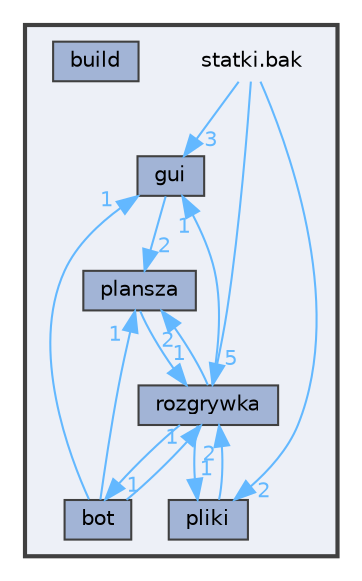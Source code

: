digraph "statki.bak"
{
 // LATEX_PDF_SIZE
  bgcolor="transparent";
  edge [fontname=Helvetica,fontsize=10,labelfontname=Helvetica,labelfontsize=10];
  node [fontname=Helvetica,fontsize=10,shape=box,height=0.2,width=0.4];
  compound=true
  subgraph clusterdir_f0e24b85889118eba10333c17e4ebc22 {
    graph [ bgcolor="#edf0f7", pencolor="grey25", label="", fontname=Helvetica,fontsize=10 style="filled,bold", URL="dir_f0e24b85889118eba10333c17e4ebc22.html",tooltip=""]
    dir_f0e24b85889118eba10333c17e4ebc22 [shape=plaintext, label="statki.bak"];
  dir_e8568bc4d9ff92d7f0fd838f515a199b [label="bot", fillcolor="#a2b4d6", color="grey25", style="filled", URL="dir_e8568bc4d9ff92d7f0fd838f515a199b.html",tooltip=""];
  dir_006c24c9e3c24eb5e3dc01dbd3875156 [label="build", fillcolor="#a2b4d6", color="grey25", style="filled", URL="dir_006c24c9e3c24eb5e3dc01dbd3875156.html",tooltip=""];
  dir_bb55f961ee0712700958cf0b0fb8cfad [label="gui", fillcolor="#a2b4d6", color="grey25", style="filled", URL="dir_bb55f961ee0712700958cf0b0fb8cfad.html",tooltip=""];
  dir_dba1219882e5fbadd808006a81d13227 [label="plansza", fillcolor="#a2b4d6", color="grey25", style="filled", URL="dir_dba1219882e5fbadd808006a81d13227.html",tooltip=""];
  dir_88060b3ca3ef1d0e207bd3bf6f604b84 [label="pliki", fillcolor="#a2b4d6", color="grey25", style="filled", URL="dir_88060b3ca3ef1d0e207bd3bf6f604b84.html",tooltip=""];
  dir_a34eb1a9fec2555a808e5a32d0f79042 [label="rozgrywka", fillcolor="#a2b4d6", color="grey25", style="filled", URL="dir_a34eb1a9fec2555a808e5a32d0f79042.html",tooltip=""];
  }
  dir_f0e24b85889118eba10333c17e4ebc22->dir_88060b3ca3ef1d0e207bd3bf6f604b84 [headlabel="2", labeldistance=1.5 headhref="dir_000015_000012.html" href="dir_000015_000012.html" color="steelblue1" fontcolor="steelblue1"];
  dir_f0e24b85889118eba10333c17e4ebc22->dir_a34eb1a9fec2555a808e5a32d0f79042 [headlabel="5", labeldistance=1.5 headhref="dir_000015_000014.html" href="dir_000015_000014.html" color="steelblue1" fontcolor="steelblue1"];
  dir_f0e24b85889118eba10333c17e4ebc22->dir_bb55f961ee0712700958cf0b0fb8cfad [headlabel="3", labeldistance=1.5 headhref="dir_000015_000008.html" href="dir_000015_000008.html" color="steelblue1" fontcolor="steelblue1"];
  dir_e8568bc4d9ff92d7f0fd838f515a199b->dir_a34eb1a9fec2555a808e5a32d0f79042 [headlabel="1", labeldistance=1.5 headhref="dir_000001_000014.html" href="dir_000001_000014.html" color="steelblue1" fontcolor="steelblue1"];
  dir_e8568bc4d9ff92d7f0fd838f515a199b->dir_bb55f961ee0712700958cf0b0fb8cfad [headlabel="1", labeldistance=1.5 headhref="dir_000001_000008.html" href="dir_000001_000008.html" color="steelblue1" fontcolor="steelblue1"];
  dir_e8568bc4d9ff92d7f0fd838f515a199b->dir_dba1219882e5fbadd808006a81d13227 [headlabel="1", labeldistance=1.5 headhref="dir_000001_000010.html" href="dir_000001_000010.html" color="steelblue1" fontcolor="steelblue1"];
  dir_bb55f961ee0712700958cf0b0fb8cfad->dir_dba1219882e5fbadd808006a81d13227 [headlabel="2", labeldistance=1.5 headhref="dir_000008_000010.html" href="dir_000008_000010.html" color="steelblue1" fontcolor="steelblue1"];
  dir_dba1219882e5fbadd808006a81d13227->dir_a34eb1a9fec2555a808e5a32d0f79042 [headlabel="1", labeldistance=1.5 headhref="dir_000010_000014.html" href="dir_000010_000014.html" color="steelblue1" fontcolor="steelblue1"];
  dir_88060b3ca3ef1d0e207bd3bf6f604b84->dir_a34eb1a9fec2555a808e5a32d0f79042 [headlabel="2", labeldistance=1.5 headhref="dir_000012_000014.html" href="dir_000012_000014.html" color="steelblue1" fontcolor="steelblue1"];
  dir_a34eb1a9fec2555a808e5a32d0f79042->dir_88060b3ca3ef1d0e207bd3bf6f604b84 [headlabel="1", labeldistance=1.5 headhref="dir_000014_000012.html" href="dir_000014_000012.html" color="steelblue1" fontcolor="steelblue1"];
  dir_a34eb1a9fec2555a808e5a32d0f79042->dir_bb55f961ee0712700958cf0b0fb8cfad [headlabel="1", labeldistance=1.5 headhref="dir_000014_000008.html" href="dir_000014_000008.html" color="steelblue1" fontcolor="steelblue1"];
  dir_a34eb1a9fec2555a808e5a32d0f79042->dir_dba1219882e5fbadd808006a81d13227 [headlabel="2", labeldistance=1.5 headhref="dir_000014_000010.html" href="dir_000014_000010.html" color="steelblue1" fontcolor="steelblue1"];
  dir_a34eb1a9fec2555a808e5a32d0f79042->dir_e8568bc4d9ff92d7f0fd838f515a199b [headlabel="1", labeldistance=1.5 headhref="dir_000014_000001.html" href="dir_000014_000001.html" color="steelblue1" fontcolor="steelblue1"];
}

